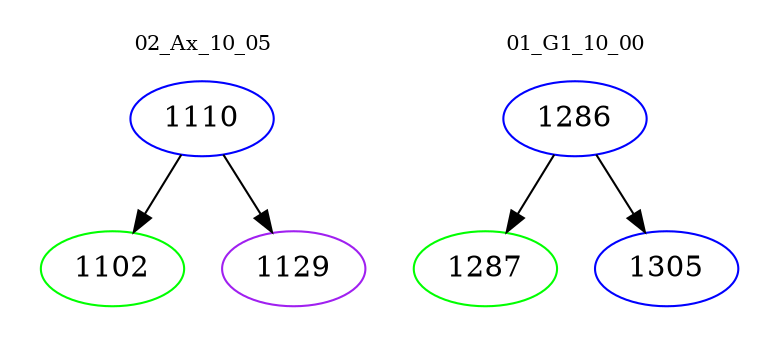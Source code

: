 digraph{
subgraph cluster_0 {
color = white
label = "02_Ax_10_05";
fontsize=10;
T0_1110 [label="1110", color="blue"]
T0_1110 -> T0_1102 [color="black"]
T0_1102 [label="1102", color="green"]
T0_1110 -> T0_1129 [color="black"]
T0_1129 [label="1129", color="purple"]
}
subgraph cluster_1 {
color = white
label = "01_G1_10_00";
fontsize=10;
T1_1286 [label="1286", color="blue"]
T1_1286 -> T1_1287 [color="black"]
T1_1287 [label="1287", color="green"]
T1_1286 -> T1_1305 [color="black"]
T1_1305 [label="1305", color="blue"]
}
}
